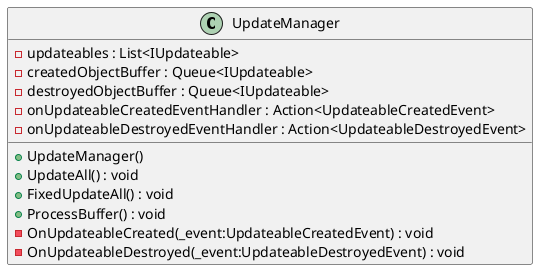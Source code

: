 @startuml
class UpdateManager {
    - updateables : List<IUpdateable>
    - createdObjectBuffer : Queue<IUpdateable>
    - destroyedObjectBuffer : Queue<IUpdateable>
    - onUpdateableCreatedEventHandler : Action<UpdateableCreatedEvent>
    - onUpdateableDestroyedEventHandler : Action<UpdateableDestroyedEvent>
    + UpdateManager()
    + UpdateAll() : void
    + FixedUpdateAll() : void
    + ProcessBuffer() : void
    - OnUpdateableCreated(_event:UpdateableCreatedEvent) : void
    - OnUpdateableDestroyed(_event:UpdateableDestroyedEvent) : void
}
@enduml
